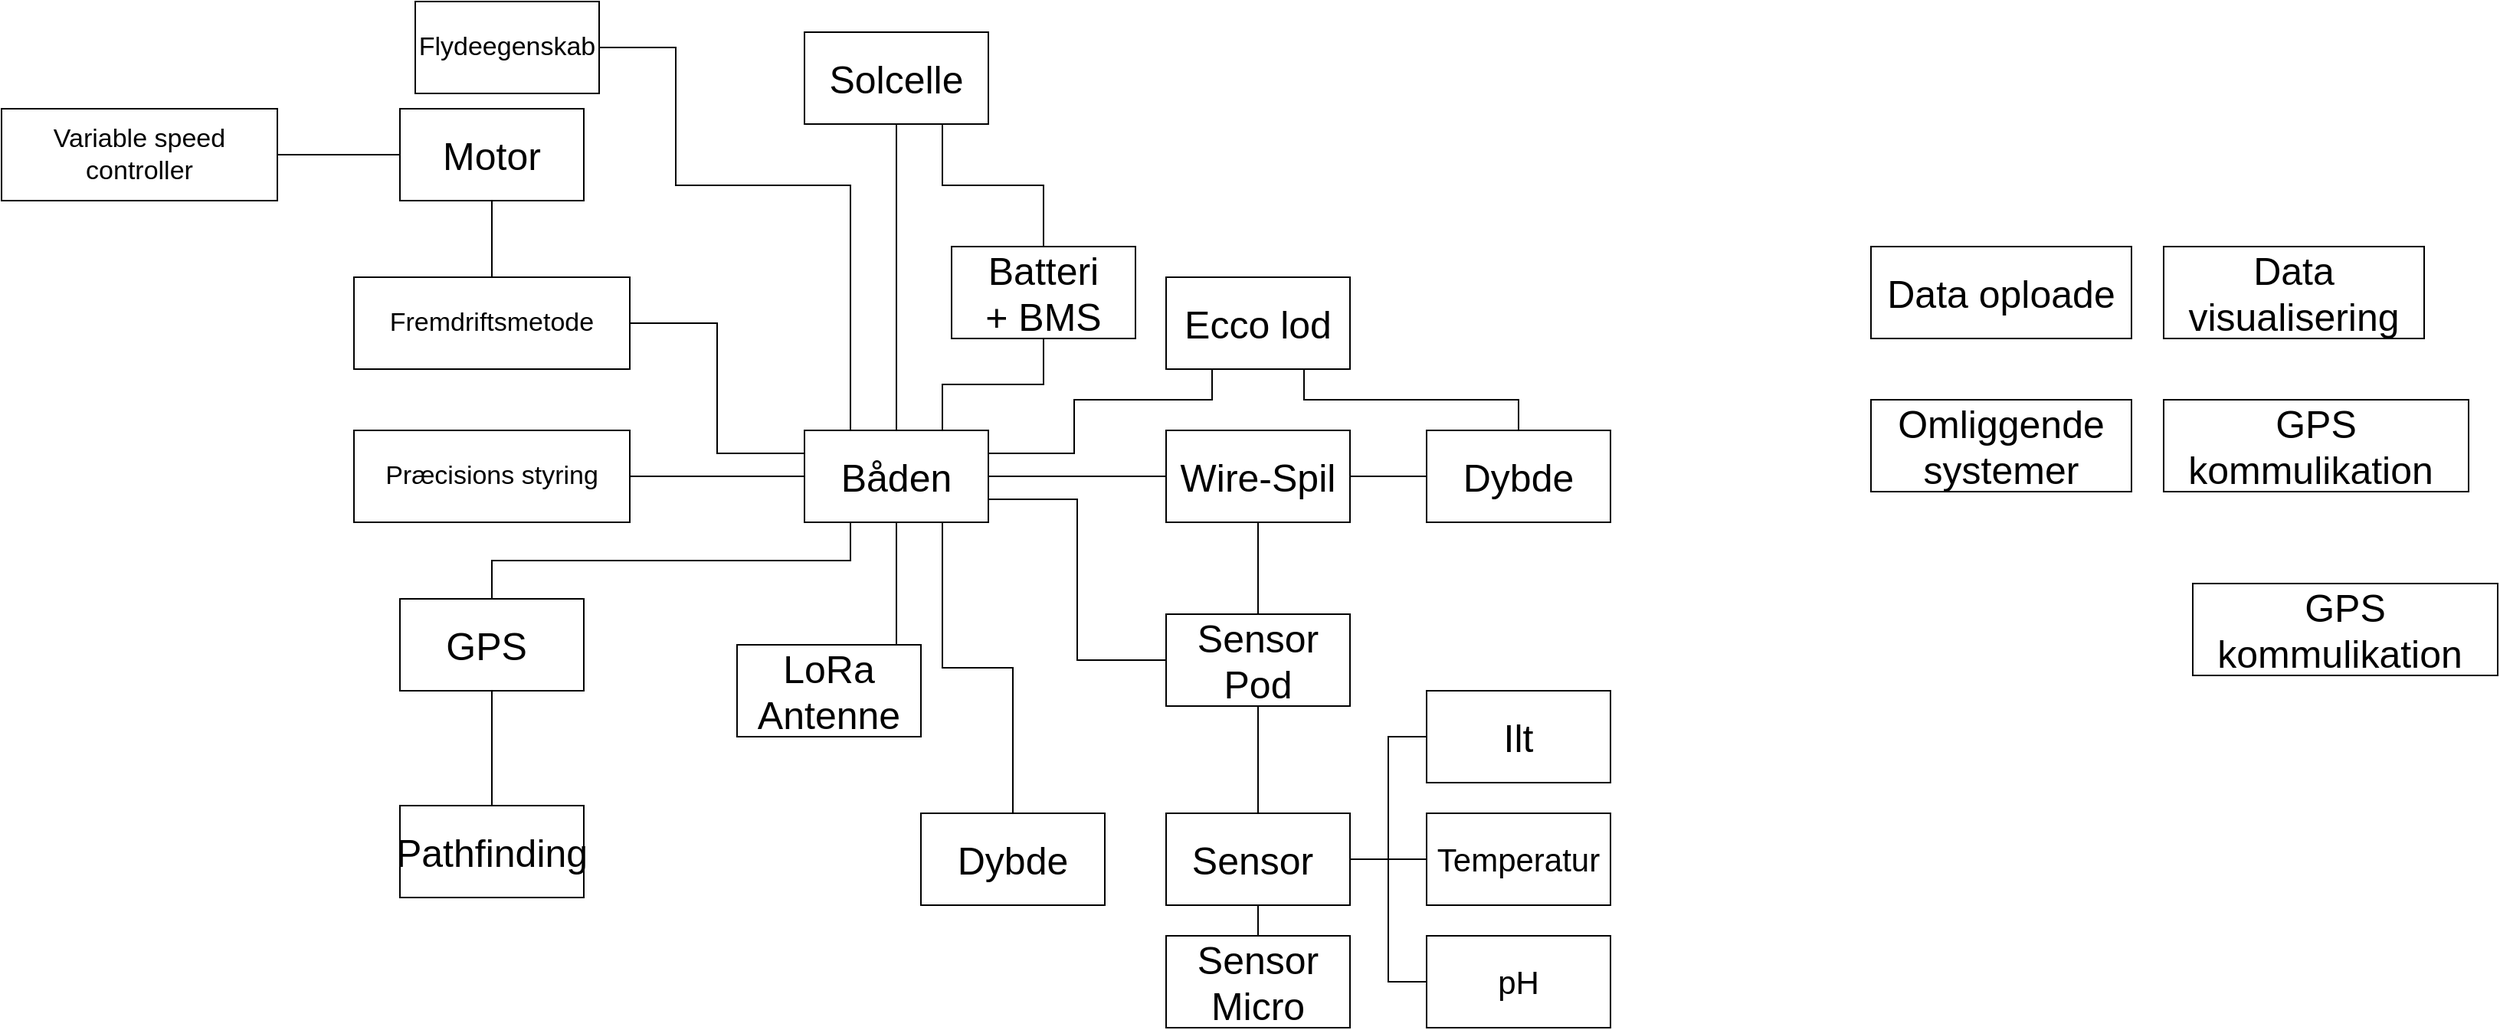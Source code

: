 <mxfile version="16.5.3" type="github">
  <diagram id="erpGU3eYgXvApTLNxW-y" name="Page-1">
    <mxGraphModel dx="2193" dy="788" grid="1" gridSize="10" guides="1" tooltips="1" connect="1" arrows="1" fold="1" page="1" pageScale="1" pageWidth="827" pageHeight="1169" math="0" shadow="0">
      <root>
        <mxCell id="0" />
        <mxCell id="1" parent="0" />
        <mxCell id="SieacuqeAXUAK5aDUlHt-1" value="Motor" style="rounded=0;whiteSpace=wrap;html=1;fontSize=25;" vertex="1" parent="1">
          <mxGeometry x="90" y="100" width="120" height="60" as="geometry" />
        </mxCell>
        <mxCell id="SieacuqeAXUAK5aDUlHt-19" style="edgeStyle=orthogonalEdgeStyle;rounded=0;orthogonalLoop=1;jettySize=auto;html=1;exitX=1;exitY=0.5;exitDx=0;exitDy=0;entryX=0;entryY=0.5;entryDx=0;entryDy=0;fontSize=21;endArrow=none;endFill=0;" edge="1" parent="1" source="SieacuqeAXUAK5aDUlHt-4" target="SieacuqeAXUAK5aDUlHt-11">
          <mxGeometry relative="1" as="geometry" />
        </mxCell>
        <mxCell id="SieacuqeAXUAK5aDUlHt-22" style="edgeStyle=orthogonalEdgeStyle;rounded=0;orthogonalLoop=1;jettySize=auto;html=1;exitX=0.75;exitY=0;exitDx=0;exitDy=0;entryX=0.5;entryY=1;entryDx=0;entryDy=0;fontSize=21;endArrow=none;endFill=0;" edge="1" parent="1" source="SieacuqeAXUAK5aDUlHt-4" target="SieacuqeAXUAK5aDUlHt-7">
          <mxGeometry relative="1" as="geometry" />
        </mxCell>
        <mxCell id="SieacuqeAXUAK5aDUlHt-23" style="edgeStyle=orthogonalEdgeStyle;rounded=0;orthogonalLoop=1;jettySize=auto;html=1;entryX=0.5;entryY=0;entryDx=0;entryDy=0;fontSize=21;endArrow=none;endFill=0;exitX=0.5;exitY=1;exitDx=0;exitDy=0;" edge="1" parent="1" source="SieacuqeAXUAK5aDUlHt-4" target="SieacuqeAXUAK5aDUlHt-6">
          <mxGeometry relative="1" as="geometry">
            <mxPoint x="490" y="150" as="sourcePoint" />
            <Array as="points">
              <mxPoint x="414" y="430" />
              <mxPoint x="414" y="430" />
            </Array>
          </mxGeometry>
        </mxCell>
        <mxCell id="SieacuqeAXUAK5aDUlHt-24" style="edgeStyle=orthogonalEdgeStyle;rounded=0;orthogonalLoop=1;jettySize=auto;html=1;exitX=0.5;exitY=0;exitDx=0;exitDy=0;entryX=0.5;entryY=1;entryDx=0;entryDy=0;fontSize=21;endArrow=none;endFill=0;" edge="1" parent="1" source="SieacuqeAXUAK5aDUlHt-4" target="SieacuqeAXUAK5aDUlHt-5">
          <mxGeometry relative="1" as="geometry" />
        </mxCell>
        <mxCell id="SieacuqeAXUAK5aDUlHt-25" style="edgeStyle=orthogonalEdgeStyle;rounded=0;orthogonalLoop=1;jettySize=auto;html=1;entryX=0.5;entryY=1;entryDx=0;entryDy=0;fontSize=21;endArrow=none;endFill=0;" edge="1" parent="1" source="SieacuqeAXUAK5aDUlHt-8" target="SieacuqeAXUAK5aDUlHt-1">
          <mxGeometry relative="1" as="geometry" />
        </mxCell>
        <mxCell id="SieacuqeAXUAK5aDUlHt-26" style="edgeStyle=orthogonalEdgeStyle;rounded=0;orthogonalLoop=1;jettySize=auto;html=1;exitX=0;exitY=0.25;exitDx=0;exitDy=0;entryX=1;entryY=0.5;entryDx=0;entryDy=0;fontSize=21;endArrow=none;endFill=0;" edge="1" parent="1" source="SieacuqeAXUAK5aDUlHt-4" target="SieacuqeAXUAK5aDUlHt-8">
          <mxGeometry relative="1" as="geometry" />
        </mxCell>
        <mxCell id="SieacuqeAXUAK5aDUlHt-31" style="edgeStyle=orthogonalEdgeStyle;rounded=0;orthogonalLoop=1;jettySize=auto;html=1;exitX=0.25;exitY=0;exitDx=0;exitDy=0;fontSize=21;endArrow=none;endFill=0;entryX=1;entryY=0.5;entryDx=0;entryDy=0;" edge="1" parent="1" source="SieacuqeAXUAK5aDUlHt-4" target="SieacuqeAXUAK5aDUlHt-32">
          <mxGeometry relative="1" as="geometry">
            <mxPoint x="420" y="540" as="targetPoint" />
            <Array as="points">
              <mxPoint x="384" y="150" />
              <mxPoint x="270" y="150" />
              <mxPoint x="270" y="60" />
            </Array>
          </mxGeometry>
        </mxCell>
        <mxCell id="SieacuqeAXUAK5aDUlHt-38" style="edgeStyle=orthogonalEdgeStyle;rounded=0;orthogonalLoop=1;jettySize=auto;html=1;exitX=0;exitY=0.5;exitDx=0;exitDy=0;fontSize=24;endArrow=none;endFill=0;entryX=1;entryY=0.5;entryDx=0;entryDy=0;" edge="1" parent="1" source="SieacuqeAXUAK5aDUlHt-4" target="SieacuqeAXUAK5aDUlHt-39">
          <mxGeometry relative="1" as="geometry">
            <mxPoint x="330" y="190" as="targetPoint" />
          </mxGeometry>
        </mxCell>
        <mxCell id="SieacuqeAXUAK5aDUlHt-44" style="edgeStyle=orthogonalEdgeStyle;rounded=0;orthogonalLoop=1;jettySize=auto;html=1;exitX=1;exitY=0.25;exitDx=0;exitDy=0;entryX=0.25;entryY=1;entryDx=0;entryDy=0;fontSize=24;endArrow=none;endFill=0;" edge="1" parent="1" source="SieacuqeAXUAK5aDUlHt-4" target="SieacuqeAXUAK5aDUlHt-43">
          <mxGeometry relative="1" as="geometry">
            <Array as="points">
              <mxPoint x="530" y="325" />
              <mxPoint x="530" y="290" />
              <mxPoint x="620" y="290" />
            </Array>
          </mxGeometry>
        </mxCell>
        <mxCell id="SieacuqeAXUAK5aDUlHt-4" value="Båden" style="rounded=0;whiteSpace=wrap;html=1;fontSize=25;" vertex="1" parent="1">
          <mxGeometry x="354" y="310" width="120" height="60" as="geometry" />
        </mxCell>
        <mxCell id="SieacuqeAXUAK5aDUlHt-28" style="edgeStyle=orthogonalEdgeStyle;rounded=0;orthogonalLoop=1;jettySize=auto;html=1;exitX=0.75;exitY=1;exitDx=0;exitDy=0;entryX=0.5;entryY=0;entryDx=0;entryDy=0;fontSize=21;endArrow=none;endFill=0;" edge="1" parent="1" source="SieacuqeAXUAK5aDUlHt-5" target="SieacuqeAXUAK5aDUlHt-7">
          <mxGeometry relative="1" as="geometry" />
        </mxCell>
        <mxCell id="SieacuqeAXUAK5aDUlHt-5" value="Solcelle" style="rounded=0;whiteSpace=wrap;html=1;fontSize=25;" vertex="1" parent="1">
          <mxGeometry x="354" y="50" width="120" height="60" as="geometry" />
        </mxCell>
        <mxCell id="SieacuqeAXUAK5aDUlHt-6" value="LoRa Antenne" style="rounded=0;whiteSpace=wrap;html=1;fontSize=25;" vertex="1" parent="1">
          <mxGeometry x="310" y="450" width="120" height="60" as="geometry" />
        </mxCell>
        <mxCell id="SieacuqeAXUAK5aDUlHt-7" value="Batteri&lt;br&gt;+ BMS" style="rounded=0;whiteSpace=wrap;html=1;fontSize=25;" vertex="1" parent="1">
          <mxGeometry x="450" y="190" width="120" height="60" as="geometry" />
        </mxCell>
        <mxCell id="SieacuqeAXUAK5aDUlHt-8" value="Fremdriftsmetode" style="rounded=0;whiteSpace=wrap;html=1;fontSize=17;" vertex="1" parent="1">
          <mxGeometry x="60" y="210" width="180" height="60" as="geometry" />
        </mxCell>
        <mxCell id="SieacuqeAXUAK5aDUlHt-11" value="Wire-Spil&lt;br style=&quot;font-size: 24px&quot;&gt;" style="rounded=0;whiteSpace=wrap;html=1;fontSize=25;" vertex="1" parent="1">
          <mxGeometry x="590" y="310" width="120" height="60" as="geometry" />
        </mxCell>
        <mxCell id="SieacuqeAXUAK5aDUlHt-16" style="edgeStyle=orthogonalEdgeStyle;rounded=0;orthogonalLoop=1;jettySize=auto;html=1;exitX=1;exitY=0.5;exitDx=0;exitDy=0;entryX=0;entryY=0.5;entryDx=0;entryDy=0;fontSize=21;endArrow=none;endFill=0;" edge="1" parent="1" source="SieacuqeAXUAK5aDUlHt-12" target="SieacuqeAXUAK5aDUlHt-13">
          <mxGeometry relative="1" as="geometry" />
        </mxCell>
        <mxCell id="SieacuqeAXUAK5aDUlHt-17" style="edgeStyle=orthogonalEdgeStyle;rounded=0;orthogonalLoop=1;jettySize=auto;html=1;exitX=1;exitY=0.5;exitDx=0;exitDy=0;entryX=0;entryY=0.5;entryDx=0;entryDy=0;fontSize=21;endArrow=none;endFill=0;" edge="1" parent="1" source="SieacuqeAXUAK5aDUlHt-12" target="SieacuqeAXUAK5aDUlHt-14">
          <mxGeometry relative="1" as="geometry" />
        </mxCell>
        <mxCell id="SieacuqeAXUAK5aDUlHt-18" style="edgeStyle=orthogonalEdgeStyle;rounded=0;orthogonalLoop=1;jettySize=auto;html=1;exitX=1;exitY=0.5;exitDx=0;exitDy=0;entryX=0;entryY=0.5;entryDx=0;entryDy=0;fontSize=21;endArrow=none;endFill=0;" edge="1" parent="1" source="SieacuqeAXUAK5aDUlHt-12" target="SieacuqeAXUAK5aDUlHt-15">
          <mxGeometry relative="1" as="geometry" />
        </mxCell>
        <mxCell id="SieacuqeAXUAK5aDUlHt-21" style="edgeStyle=orthogonalEdgeStyle;rounded=0;orthogonalLoop=1;jettySize=auto;html=1;exitX=0.5;exitY=0;exitDx=0;exitDy=0;entryX=0.5;entryY=1;entryDx=0;entryDy=0;fontSize=21;endArrow=none;endFill=0;" edge="1" parent="1" source="SieacuqeAXUAK5aDUlHt-12" target="Qp3bTgfLaRTd99Ayi7u3-1">
          <mxGeometry relative="1" as="geometry">
            <mxPoint x="650" y="470" as="targetPoint" />
          </mxGeometry>
        </mxCell>
        <mxCell id="SieacuqeAXUAK5aDUlHt-36" style="edgeStyle=orthogonalEdgeStyle;rounded=0;orthogonalLoop=1;jettySize=auto;html=1;exitX=0.5;exitY=1;exitDx=0;exitDy=0;fontSize=17;endArrow=none;endFill=0;entryX=0.5;entryY=0;entryDx=0;entryDy=0;" edge="1" parent="1" source="SieacuqeAXUAK5aDUlHt-12" target="SieacuqeAXUAK5aDUlHt-37">
          <mxGeometry relative="1" as="geometry">
            <mxPoint x="680" y="620" as="targetPoint" />
          </mxGeometry>
        </mxCell>
        <mxCell id="SieacuqeAXUAK5aDUlHt-12" value="Sensor&amp;nbsp;" style="rounded=0;whiteSpace=wrap;html=1;fontSize=25;" vertex="1" parent="1">
          <mxGeometry x="590" y="560" width="120" height="60" as="geometry" />
        </mxCell>
        <mxCell id="SieacuqeAXUAK5aDUlHt-13" value="Ilt" style="rounded=0;whiteSpace=wrap;html=1;fontSize=25;" vertex="1" parent="1">
          <mxGeometry x="760" y="480" width="120" height="60" as="geometry" />
        </mxCell>
        <mxCell id="SieacuqeAXUAK5aDUlHt-14" value="Temperatur" style="rounded=0;whiteSpace=wrap;html=1;fontSize=21;" vertex="1" parent="1">
          <mxGeometry x="760" y="560" width="120" height="60" as="geometry" />
        </mxCell>
        <mxCell id="SieacuqeAXUAK5aDUlHt-15" value="pH" style="rounded=0;whiteSpace=wrap;html=1;fontSize=21;" vertex="1" parent="1">
          <mxGeometry x="760" y="640" width="120" height="60" as="geometry" />
        </mxCell>
        <mxCell id="SieacuqeAXUAK5aDUlHt-34" style="edgeStyle=orthogonalEdgeStyle;rounded=0;orthogonalLoop=1;jettySize=auto;html=1;exitX=0.5;exitY=1;exitDx=0;exitDy=0;fontSize=17;endArrow=none;endFill=0;" edge="1" parent="1" source="SieacuqeAXUAK5aDUlHt-29" target="SieacuqeAXUAK5aDUlHt-33">
          <mxGeometry relative="1" as="geometry" />
        </mxCell>
        <mxCell id="Qp3bTgfLaRTd99Ayi7u3-1" value="Sensor&lt;br&gt;Pod" style="rounded=0;whiteSpace=wrap;html=1;fontSize=25;" vertex="1" parent="1">
          <mxGeometry x="590" y="430" width="120" height="60" as="geometry" />
        </mxCell>
        <mxCell id="SieacuqeAXUAK5aDUlHt-29" value="GPS&amp;nbsp;" style="rounded=0;whiteSpace=wrap;html=1;fontSize=25;" vertex="1" parent="1">
          <mxGeometry x="90" y="420" width="120" height="60" as="geometry" />
        </mxCell>
        <mxCell id="Qp3bTgfLaRTd99Ayi7u3-2" style="edgeStyle=orthogonalEdgeStyle;rounded=0;orthogonalLoop=1;jettySize=auto;html=1;exitX=0.5;exitY=0;exitDx=0;exitDy=0;entryX=0.5;entryY=1;entryDx=0;entryDy=0;fontSize=21;endArrow=none;endFill=0;" edge="1" parent="1" source="Qp3bTgfLaRTd99Ayi7u3-1" target="SieacuqeAXUAK5aDUlHt-11">
          <mxGeometry relative="1" as="geometry">
            <mxPoint x="660" y="570" as="sourcePoint" />
            <mxPoint x="660" y="500" as="targetPoint" />
          </mxGeometry>
        </mxCell>
        <mxCell id="SieacuqeAXUAK5aDUlHt-30" style="edgeStyle=orthogonalEdgeStyle;rounded=0;orthogonalLoop=1;jettySize=auto;html=1;exitX=0.25;exitY=1;exitDx=0;exitDy=0;entryX=0.5;entryY=0;entryDx=0;entryDy=0;fontSize=21;endArrow=none;endFill=0;" edge="1" parent="1" source="SieacuqeAXUAK5aDUlHt-4" target="SieacuqeAXUAK5aDUlHt-29">
          <mxGeometry relative="1" as="geometry" />
        </mxCell>
        <mxCell id="Qp3bTgfLaRTd99Ayi7u3-3" style="edgeStyle=orthogonalEdgeStyle;rounded=0;orthogonalLoop=1;jettySize=auto;html=1;exitX=1;exitY=0.75;exitDx=0;exitDy=0;entryX=0;entryY=0.5;entryDx=0;entryDy=0;fontSize=21;endArrow=none;endFill=0;" edge="1" parent="1" source="SieacuqeAXUAK5aDUlHt-4" target="Qp3bTgfLaRTd99Ayi7u3-1">
          <mxGeometry relative="1" as="geometry">
            <mxPoint x="484" y="365" as="sourcePoint" />
            <mxPoint x="600" y="600" as="targetPoint" />
          </mxGeometry>
        </mxCell>
        <mxCell id="SieacuqeAXUAK5aDUlHt-32" value="Flydeegenskab" style="rounded=0;whiteSpace=wrap;html=1;fontSize=17;" vertex="1" parent="1">
          <mxGeometry x="100" y="30" width="120" height="60" as="geometry" />
        </mxCell>
        <mxCell id="SieacuqeAXUAK5aDUlHt-33" value="Pathfinding" style="rounded=0;whiteSpace=wrap;html=1;fontSize=25;" vertex="1" parent="1">
          <mxGeometry x="90" y="555" width="120" height="60" as="geometry" />
        </mxCell>
        <mxCell id="SieacuqeAXUAK5aDUlHt-40" style="edgeStyle=orthogonalEdgeStyle;rounded=0;orthogonalLoop=1;jettySize=auto;html=1;exitX=1;exitY=0.5;exitDx=0;exitDy=0;entryX=0;entryY=0.5;entryDx=0;entryDy=0;fontSize=24;endArrow=none;endFill=0;" edge="1" parent="1" source="SieacuqeAXUAK5aDUlHt-35" target="SieacuqeAXUAK5aDUlHt-1">
          <mxGeometry relative="1" as="geometry" />
        </mxCell>
        <mxCell id="SieacuqeAXUAK5aDUlHt-35" value="Variable speed controller" style="rounded=0;whiteSpace=wrap;html=1;fontSize=17;" vertex="1" parent="1">
          <mxGeometry x="-170" y="100" width="180" height="60" as="geometry" />
        </mxCell>
        <mxCell id="SieacuqeAXUAK5aDUlHt-37" value="Sensor Micro" style="rounded=0;whiteSpace=wrap;html=1;fontSize=25;" vertex="1" parent="1">
          <mxGeometry x="590" y="640" width="120" height="60" as="geometry" />
        </mxCell>
        <mxCell id="SieacuqeAXUAK5aDUlHt-39" value="Præcisions styring" style="rounded=0;whiteSpace=wrap;html=1;fontSize=17;" vertex="1" parent="1">
          <mxGeometry x="60" y="310" width="180" height="60" as="geometry" />
        </mxCell>
        <mxCell id="SieacuqeAXUAK5aDUlHt-41" value="Omliggende systemer" style="rounded=0;whiteSpace=wrap;html=1;fontSize=25;" vertex="1" parent="1">
          <mxGeometry x="1050" y="290" width="170" height="60" as="geometry" />
        </mxCell>
        <mxCell id="Qp3bTgfLaRTd99Ayi7u3-4" value="Dybde" style="rounded=0;whiteSpace=wrap;html=1;fontSize=25;" vertex="1" parent="1">
          <mxGeometry x="760" y="310" width="120" height="60" as="geometry" />
        </mxCell>
        <mxCell id="SieacuqeAXUAK5aDUlHt-42" value="Data oploade" style="rounded=0;whiteSpace=wrap;html=1;fontSize=25;" vertex="1" parent="1">
          <mxGeometry x="1050" y="190" width="170" height="60" as="geometry" />
        </mxCell>
        <mxCell id="Qp3bTgfLaRTd99Ayi7u3-5" style="edgeStyle=orthogonalEdgeStyle;rounded=0;orthogonalLoop=1;jettySize=auto;html=1;entryX=0;entryY=0.5;entryDx=0;entryDy=0;fontSize=21;endArrow=none;endFill=0;exitX=1;exitY=0.5;exitDx=0;exitDy=0;" edge="1" parent="1" source="SieacuqeAXUAK5aDUlHt-11" target="Qp3bTgfLaRTd99Ayi7u3-4">
          <mxGeometry relative="1" as="geometry">
            <mxPoint x="720" y="340" as="sourcePoint" />
            <mxPoint x="600" y="350" as="targetPoint" />
          </mxGeometry>
        </mxCell>
        <mxCell id="SieacuqeAXUAK5aDUlHt-45" style="edgeStyle=orthogonalEdgeStyle;rounded=0;orthogonalLoop=1;jettySize=auto;html=1;exitX=0.75;exitY=1;exitDx=0;exitDy=0;fontSize=24;endArrow=none;endFill=0;" edge="1" parent="1" source="SieacuqeAXUAK5aDUlHt-43" target="Qp3bTgfLaRTd99Ayi7u3-4">
          <mxGeometry relative="1" as="geometry" />
        </mxCell>
        <mxCell id="SieacuqeAXUAK5aDUlHt-43" value="Ecco lod" style="rounded=0;whiteSpace=wrap;html=1;fontSize=25;" vertex="1" parent="1">
          <mxGeometry x="590" y="210" width="120" height="60" as="geometry" />
        </mxCell>
        <mxCell id="Qp3bTgfLaRTd99Ayi7u3-6" value="Dybde" style="rounded=0;whiteSpace=wrap;html=1;fontSize=25;" vertex="1" parent="1">
          <mxGeometry x="430" y="560" width="120" height="60" as="geometry" />
        </mxCell>
        <mxCell id="Qp3bTgfLaRTd99Ayi7u3-7" style="edgeStyle=orthogonalEdgeStyle;rounded=0;orthogonalLoop=1;jettySize=auto;html=1;exitX=0.75;exitY=1;exitDx=0;exitDy=0;fontSize=21;endArrow=none;endFill=0;entryX=0.5;entryY=0;entryDx=0;entryDy=0;" edge="1" parent="1" source="SieacuqeAXUAK5aDUlHt-4" target="Qp3bTgfLaRTd99Ayi7u3-6">
          <mxGeometry relative="1" as="geometry">
            <mxPoint x="330" y="570" as="targetPoint" />
            <mxPoint x="424" y="380" as="sourcePoint" />
          </mxGeometry>
        </mxCell>
        <mxCell id="SieacuqeAXUAK5aDUlHt-48" value="Data visualisering" style="rounded=0;whiteSpace=wrap;html=1;fontSize=25;" vertex="1" parent="1">
          <mxGeometry x="1241" y="190" width="170" height="60" as="geometry" />
        </mxCell>
        <mxCell id="SieacuqeAXUAK5aDUlHt-49" value="GPS kommulikation&amp;nbsp;" style="rounded=0;whiteSpace=wrap;html=1;fontSize=25;" vertex="1" parent="1">
          <mxGeometry x="1241" y="290" width="199" height="60" as="geometry" />
        </mxCell>
        <mxCell id="SieacuqeAXUAK5aDUlHt-50" value="GPS kommulikation&amp;nbsp;" style="rounded=0;whiteSpace=wrap;html=1;fontSize=25;" vertex="1" parent="1">
          <mxGeometry x="1260" y="410" width="199" height="60" as="geometry" />
        </mxCell>
      </root>
    </mxGraphModel>
  </diagram>
</mxfile>
